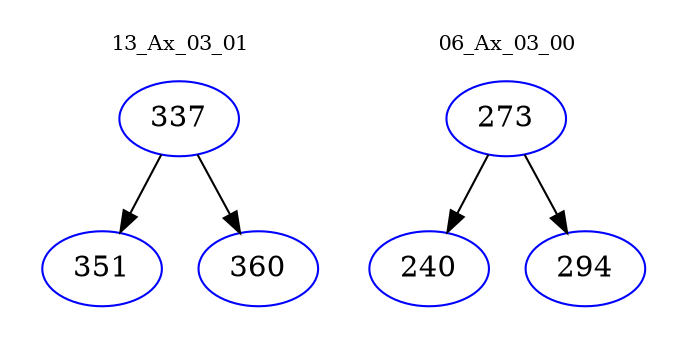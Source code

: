digraph{
subgraph cluster_0 {
color = white
label = "13_Ax_03_01";
fontsize=10;
T0_337 [label="337", color="blue"]
T0_337 -> T0_351 [color="black"]
T0_351 [label="351", color="blue"]
T0_337 -> T0_360 [color="black"]
T0_360 [label="360", color="blue"]
}
subgraph cluster_1 {
color = white
label = "06_Ax_03_00";
fontsize=10;
T1_273 [label="273", color="blue"]
T1_273 -> T1_240 [color="black"]
T1_240 [label="240", color="blue"]
T1_273 -> T1_294 [color="black"]
T1_294 [label="294", color="blue"]
}
}
